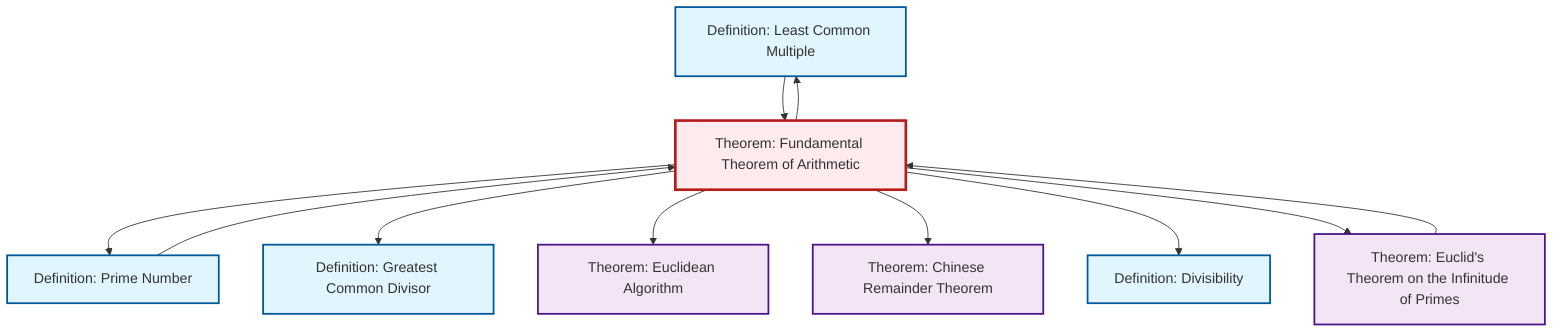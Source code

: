 graph TD
    classDef definition fill:#e1f5fe,stroke:#01579b,stroke-width:2px
    classDef theorem fill:#f3e5f5,stroke:#4a148c,stroke-width:2px
    classDef axiom fill:#fff3e0,stroke:#e65100,stroke-width:2px
    classDef example fill:#e8f5e9,stroke:#1b5e20,stroke-width:2px
    classDef current fill:#ffebee,stroke:#b71c1c,stroke-width:3px
    def-lcm["Definition: Least Common Multiple"]:::definition
    thm-chinese-remainder["Theorem: Chinese Remainder Theorem"]:::theorem
    thm-euclidean-algorithm["Theorem: Euclidean Algorithm"]:::theorem
    def-gcd["Definition: Greatest Common Divisor"]:::definition
    def-prime["Definition: Prime Number"]:::definition
    def-divisibility["Definition: Divisibility"]:::definition
    thm-fundamental-arithmetic["Theorem: Fundamental Theorem of Arithmetic"]:::theorem
    thm-euclid-infinitude-primes["Theorem: Euclid's Theorem on the Infinitude of Primes"]:::theorem
    thm-fundamental-arithmetic --> def-prime
    def-prime --> thm-fundamental-arithmetic
    thm-fundamental-arithmetic --> def-gcd
    thm-fundamental-arithmetic --> thm-euclidean-algorithm
    thm-fundamental-arithmetic --> thm-chinese-remainder
    thm-fundamental-arithmetic --> def-divisibility
    thm-fundamental-arithmetic --> thm-euclid-infinitude-primes
    thm-fundamental-arithmetic --> def-lcm
    def-lcm --> thm-fundamental-arithmetic
    thm-euclid-infinitude-primes --> thm-fundamental-arithmetic
    class thm-fundamental-arithmetic current